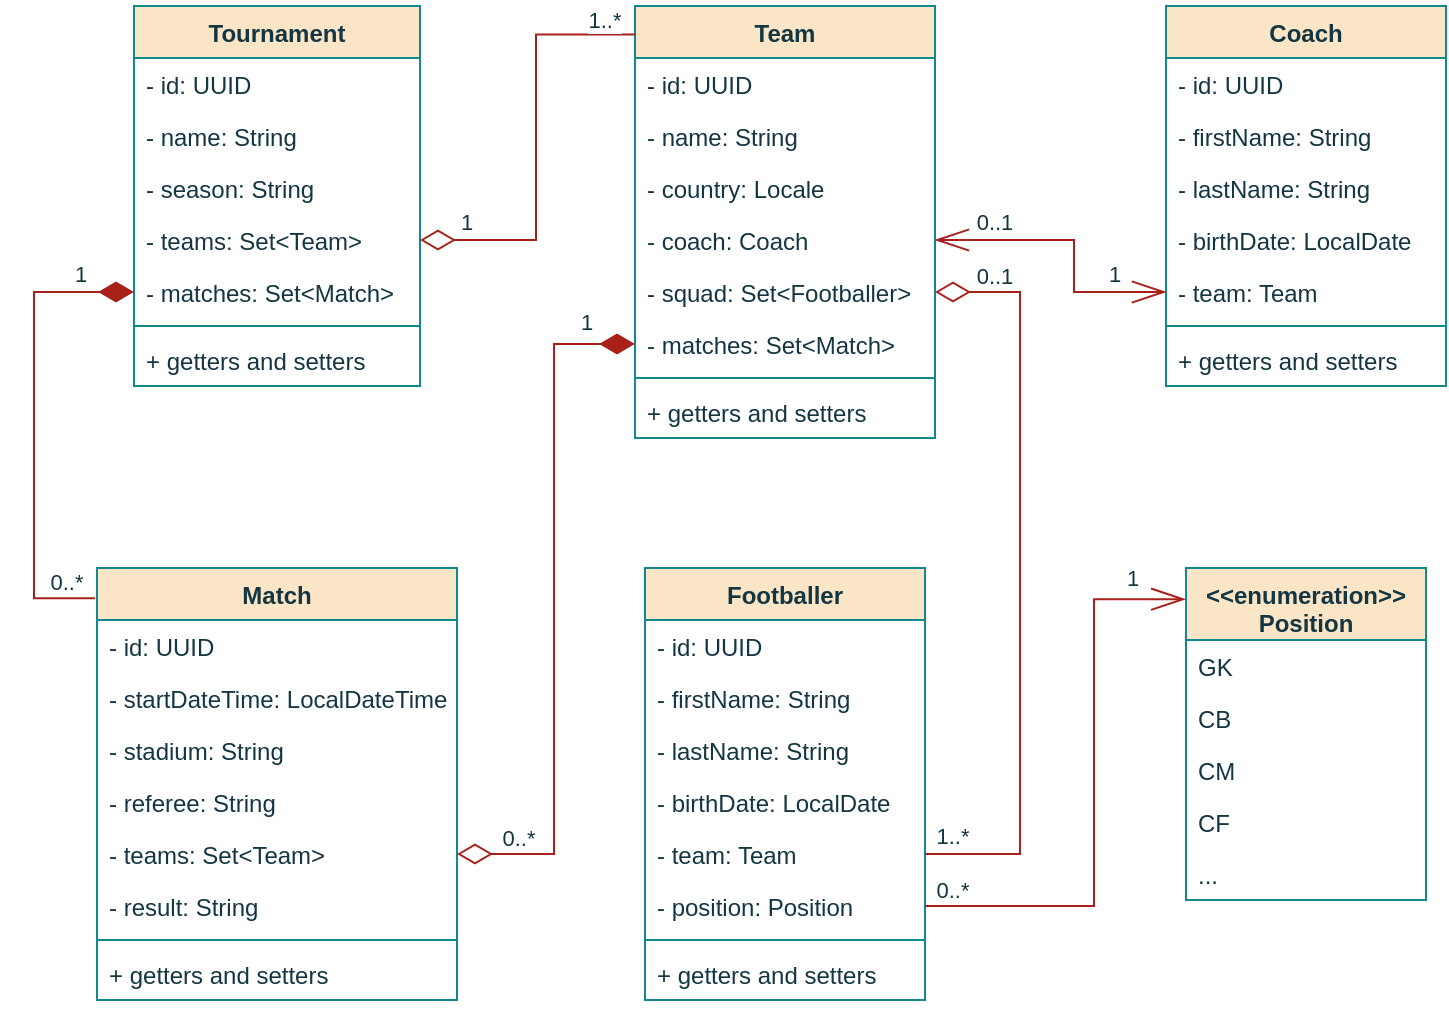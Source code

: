 <mxfile version="21.3.2" type="device">
  <diagram id="C5RBs43oDa-KdzZeNtuy" name="UML">
    <mxGraphModel dx="1323" dy="848" grid="1" gridSize="10" guides="1" tooltips="1" connect="1" arrows="1" fold="1" page="1" pageScale="1" pageWidth="1169" pageHeight="827" math="0" shadow="0">
      <root>
        <mxCell id="WIyWlLk6GJQsqaUBKTNV-0" />
        <mxCell id="WIyWlLk6GJQsqaUBKTNV-1" parent="WIyWlLk6GJQsqaUBKTNV-0" />
        <mxCell id="XqKQ3SVXF8ymDHzSuZuL-0" value="Tournament" style="swimlane;fontStyle=1;align=center;verticalAlign=top;childLayout=stackLayout;horizontal=1;startSize=26;horizontalStack=0;resizeParent=1;resizeLast=0;collapsible=1;marginBottom=0;rounded=0;shadow=0;strokeWidth=1;labelBackgroundColor=none;fillColor=#FAE5C7;strokeColor=#0F8B8D;fontColor=#143642;" vertex="1" parent="WIyWlLk6GJQsqaUBKTNV-1">
          <mxGeometry x="282" y="165" width="143" height="190" as="geometry">
            <mxRectangle x="220" y="120" width="160" height="26" as="alternateBounds" />
          </mxGeometry>
        </mxCell>
        <mxCell id="XqKQ3SVXF8ymDHzSuZuL-2" value="- id: UUID" style="text;align=left;verticalAlign=top;spacingLeft=4;spacingRight=4;overflow=hidden;rotatable=0;points=[[0,0.5],[1,0.5]];portConstraint=eastwest;rounded=0;labelBackgroundColor=none;fontColor=#143642;" vertex="1" parent="XqKQ3SVXF8ymDHzSuZuL-0">
          <mxGeometry y="26" width="143" height="26" as="geometry" />
        </mxCell>
        <mxCell id="XqKQ3SVXF8ymDHzSuZuL-3" value="- name: String" style="text;align=left;verticalAlign=top;spacingLeft=4;spacingRight=4;overflow=hidden;rotatable=0;points=[[0,0.5],[1,0.5]];portConstraint=eastwest;rounded=0;labelBackgroundColor=none;fontColor=#143642;" vertex="1" parent="XqKQ3SVXF8ymDHzSuZuL-0">
          <mxGeometry y="52" width="143" height="26" as="geometry" />
        </mxCell>
        <mxCell id="XqKQ3SVXF8ymDHzSuZuL-4" value="- season: String" style="text;align=left;verticalAlign=top;spacingLeft=4;spacingRight=4;overflow=hidden;rotatable=0;points=[[0,0.5],[1,0.5]];portConstraint=eastwest;rounded=0;labelBackgroundColor=none;fontColor=#143642;" vertex="1" parent="XqKQ3SVXF8ymDHzSuZuL-0">
          <mxGeometry y="78" width="143" height="26" as="geometry" />
        </mxCell>
        <mxCell id="XqKQ3SVXF8ymDHzSuZuL-15" value="- teams: Set&lt;Team&gt;" style="text;align=left;verticalAlign=top;spacingLeft=4;spacingRight=4;overflow=hidden;rotatable=0;points=[[0,0.5],[1,0.5]];portConstraint=eastwest;rounded=0;labelBackgroundColor=none;fontColor=#143642;" vertex="1" parent="XqKQ3SVXF8ymDHzSuZuL-0">
          <mxGeometry y="104" width="143" height="26" as="geometry" />
        </mxCell>
        <mxCell id="XqKQ3SVXF8ymDHzSuZuL-71" value="- matches: Set&lt;Match&gt;" style="text;align=left;verticalAlign=top;spacingLeft=4;spacingRight=4;overflow=hidden;rotatable=0;points=[[0,0.5],[1,0.5]];portConstraint=eastwest;rounded=0;labelBackgroundColor=none;fontColor=#143642;" vertex="1" parent="XqKQ3SVXF8ymDHzSuZuL-0">
          <mxGeometry y="130" width="143" height="26" as="geometry" />
        </mxCell>
        <mxCell id="XqKQ3SVXF8ymDHzSuZuL-5" value="" style="line;html=1;strokeWidth=1;align=left;verticalAlign=middle;spacingTop=-1;spacingLeft=3;spacingRight=3;rotatable=0;labelPosition=right;points=[];portConstraint=eastwest;rounded=0;labelBackgroundColor=none;fillColor=#FAE5C7;strokeColor=#0F8B8D;fontColor=#143642;" vertex="1" parent="XqKQ3SVXF8ymDHzSuZuL-0">
          <mxGeometry y="156" width="143" height="8" as="geometry" />
        </mxCell>
        <mxCell id="XqKQ3SVXF8ymDHzSuZuL-6" value="+ getters and setters" style="text;align=left;verticalAlign=top;spacingLeft=4;spacingRight=4;overflow=hidden;rotatable=0;points=[[0,0.5],[1,0.5]];portConstraint=eastwest;rounded=0;labelBackgroundColor=none;fontColor=#143642;" vertex="1" parent="XqKQ3SVXF8ymDHzSuZuL-0">
          <mxGeometry y="164" width="143" height="26" as="geometry" />
        </mxCell>
        <mxCell id="XqKQ3SVXF8ymDHzSuZuL-9" value="Team" style="swimlane;fontStyle=1;align=center;verticalAlign=top;childLayout=stackLayout;horizontal=1;startSize=26;horizontalStack=0;resizeParent=1;resizeLast=0;collapsible=1;marginBottom=0;rounded=0;shadow=0;strokeWidth=1;labelBackgroundColor=none;fillColor=#FAE5C7;strokeColor=#0F8B8D;fontColor=#143642;" vertex="1" parent="WIyWlLk6GJQsqaUBKTNV-1">
          <mxGeometry x="532.5" y="165" width="150" height="216" as="geometry">
            <mxRectangle x="220" y="120" width="160" height="26" as="alternateBounds" />
          </mxGeometry>
        </mxCell>
        <mxCell id="XqKQ3SVXF8ymDHzSuZuL-10" value="- id: UUID" style="text;align=left;verticalAlign=top;spacingLeft=4;spacingRight=4;overflow=hidden;rotatable=0;points=[[0,0.5],[1,0.5]];portConstraint=eastwest;rounded=0;labelBackgroundColor=none;fontColor=#143642;" vertex="1" parent="XqKQ3SVXF8ymDHzSuZuL-9">
          <mxGeometry y="26" width="150" height="26" as="geometry" />
        </mxCell>
        <mxCell id="XqKQ3SVXF8ymDHzSuZuL-11" value="- name: String" style="text;align=left;verticalAlign=top;spacingLeft=4;spacingRight=4;overflow=hidden;rotatable=0;points=[[0,0.5],[1,0.5]];portConstraint=eastwest;rounded=0;labelBackgroundColor=none;fontColor=#143642;" vertex="1" parent="XqKQ3SVXF8ymDHzSuZuL-9">
          <mxGeometry y="52" width="150" height="26" as="geometry" />
        </mxCell>
        <mxCell id="XqKQ3SVXF8ymDHzSuZuL-12" value="- country: Locale" style="text;align=left;verticalAlign=top;spacingLeft=4;spacingRight=4;overflow=hidden;rotatable=0;points=[[0,0.5],[1,0.5]];portConstraint=eastwest;rounded=0;labelBackgroundColor=none;fontColor=#143642;" vertex="1" parent="XqKQ3SVXF8ymDHzSuZuL-9">
          <mxGeometry y="78" width="150" height="26" as="geometry" />
        </mxCell>
        <mxCell id="XqKQ3SVXF8ymDHzSuZuL-25" value="- coach: Coach" style="text;align=left;verticalAlign=top;spacingLeft=4;spacingRight=4;overflow=hidden;rotatable=0;points=[[0,0.5],[1,0.5]];portConstraint=eastwest;rounded=0;labelBackgroundColor=none;fontColor=#143642;" vertex="1" parent="XqKQ3SVXF8ymDHzSuZuL-9">
          <mxGeometry y="104" width="150" height="26" as="geometry" />
        </mxCell>
        <mxCell id="XqKQ3SVXF8ymDHzSuZuL-61" value="- squad: Set&lt;Footballer&gt;" style="text;align=left;verticalAlign=top;spacingLeft=4;spacingRight=4;overflow=hidden;rotatable=0;points=[[0,0.5],[1,0.5]];portConstraint=eastwest;rounded=0;labelBackgroundColor=none;fontColor=#143642;" vertex="1" parent="XqKQ3SVXF8ymDHzSuZuL-9">
          <mxGeometry y="130" width="150" height="26" as="geometry" />
        </mxCell>
        <mxCell id="XqKQ3SVXF8ymDHzSuZuL-16" value="- matches: Set&lt;Match&gt;" style="text;align=left;verticalAlign=top;spacingLeft=4;spacingRight=4;overflow=hidden;rotatable=0;points=[[0,0.5],[1,0.5]];portConstraint=eastwest;rounded=0;labelBackgroundColor=none;fontColor=#143642;" vertex="1" parent="XqKQ3SVXF8ymDHzSuZuL-9">
          <mxGeometry y="156" width="150" height="26" as="geometry" />
        </mxCell>
        <mxCell id="XqKQ3SVXF8ymDHzSuZuL-13" value="" style="line;html=1;strokeWidth=1;align=left;verticalAlign=middle;spacingTop=-1;spacingLeft=3;spacingRight=3;rotatable=0;labelPosition=right;points=[];portConstraint=eastwest;rounded=0;labelBackgroundColor=none;fillColor=#FAE5C7;strokeColor=#0F8B8D;fontColor=#143642;" vertex="1" parent="XqKQ3SVXF8ymDHzSuZuL-9">
          <mxGeometry y="182" width="150" height="8" as="geometry" />
        </mxCell>
        <mxCell id="XqKQ3SVXF8ymDHzSuZuL-14" value="+ getters and setters" style="text;align=left;verticalAlign=top;spacingLeft=4;spacingRight=4;overflow=hidden;rotatable=0;points=[[0,0.5],[1,0.5]];portConstraint=eastwest;rounded=0;labelBackgroundColor=none;fontColor=#143642;" vertex="1" parent="XqKQ3SVXF8ymDHzSuZuL-9">
          <mxGeometry y="190" width="150" height="26" as="geometry" />
        </mxCell>
        <mxCell id="XqKQ3SVXF8ymDHzSuZuL-17" value="Coach" style="swimlane;fontStyle=1;align=center;verticalAlign=top;childLayout=stackLayout;horizontal=1;startSize=26;horizontalStack=0;resizeParent=1;resizeLast=0;collapsible=1;marginBottom=0;rounded=0;shadow=0;strokeWidth=1;labelBackgroundColor=none;fillColor=#FAE5C7;strokeColor=#0F8B8D;fontColor=#143642;" vertex="1" parent="WIyWlLk6GJQsqaUBKTNV-1">
          <mxGeometry x="798" y="165" width="140" height="190" as="geometry">
            <mxRectangle x="220" y="120" width="160" height="26" as="alternateBounds" />
          </mxGeometry>
        </mxCell>
        <mxCell id="XqKQ3SVXF8ymDHzSuZuL-18" value="- id: UUID" style="text;align=left;verticalAlign=top;spacingLeft=4;spacingRight=4;overflow=hidden;rotatable=0;points=[[0,0.5],[1,0.5]];portConstraint=eastwest;rounded=0;labelBackgroundColor=none;fontColor=#143642;" vertex="1" parent="XqKQ3SVXF8ymDHzSuZuL-17">
          <mxGeometry y="26" width="140" height="26" as="geometry" />
        </mxCell>
        <mxCell id="XqKQ3SVXF8ymDHzSuZuL-19" value="- firstName: String" style="text;align=left;verticalAlign=top;spacingLeft=4;spacingRight=4;overflow=hidden;rotatable=0;points=[[0,0.5],[1,0.5]];portConstraint=eastwest;rounded=0;labelBackgroundColor=none;fontColor=#143642;" vertex="1" parent="XqKQ3SVXF8ymDHzSuZuL-17">
          <mxGeometry y="52" width="140" height="26" as="geometry" />
        </mxCell>
        <mxCell id="XqKQ3SVXF8ymDHzSuZuL-20" value="- lastName: String" style="text;align=left;verticalAlign=top;spacingLeft=4;spacingRight=4;overflow=hidden;rotatable=0;points=[[0,0.5],[1,0.5]];portConstraint=eastwest;rounded=0;labelBackgroundColor=none;fontColor=#143642;" vertex="1" parent="XqKQ3SVXF8ymDHzSuZuL-17">
          <mxGeometry y="78" width="140" height="26" as="geometry" />
        </mxCell>
        <mxCell id="XqKQ3SVXF8ymDHzSuZuL-21" value="- birthDate: LocalDate" style="text;align=left;verticalAlign=top;spacingLeft=4;spacingRight=4;overflow=hidden;rotatable=0;points=[[0,0.5],[1,0.5]];portConstraint=eastwest;rounded=0;labelBackgroundColor=none;fontColor=#143642;" vertex="1" parent="XqKQ3SVXF8ymDHzSuZuL-17">
          <mxGeometry y="104" width="140" height="26" as="geometry" />
        </mxCell>
        <mxCell id="XqKQ3SVXF8ymDHzSuZuL-24" value="- team: Team" style="text;align=left;verticalAlign=top;spacingLeft=4;spacingRight=4;overflow=hidden;rotatable=0;points=[[0,0.5],[1,0.5]];portConstraint=eastwest;rounded=0;labelBackgroundColor=none;fontColor=#143642;" vertex="1" parent="XqKQ3SVXF8ymDHzSuZuL-17">
          <mxGeometry y="130" width="140" height="26" as="geometry" />
        </mxCell>
        <mxCell id="XqKQ3SVXF8ymDHzSuZuL-22" value="" style="line;html=1;strokeWidth=1;align=left;verticalAlign=middle;spacingTop=-1;spacingLeft=3;spacingRight=3;rotatable=0;labelPosition=right;points=[];portConstraint=eastwest;rounded=0;labelBackgroundColor=none;fillColor=#FAE5C7;strokeColor=#0F8B8D;fontColor=#143642;" vertex="1" parent="XqKQ3SVXF8ymDHzSuZuL-17">
          <mxGeometry y="156" width="140" height="8" as="geometry" />
        </mxCell>
        <mxCell id="XqKQ3SVXF8ymDHzSuZuL-23" value="+ getters and setters" style="text;align=left;verticalAlign=top;spacingLeft=4;spacingRight=4;overflow=hidden;rotatable=0;points=[[0,0.5],[1,0.5]];portConstraint=eastwest;rounded=0;labelBackgroundColor=none;fontColor=#143642;" vertex="1" parent="XqKQ3SVXF8ymDHzSuZuL-17">
          <mxGeometry y="164" width="140" height="26" as="geometry" />
        </mxCell>
        <mxCell id="XqKQ3SVXF8ymDHzSuZuL-26" value="Footballer" style="swimlane;fontStyle=1;align=center;verticalAlign=top;childLayout=stackLayout;horizontal=1;startSize=26;horizontalStack=0;resizeParent=1;resizeLast=0;collapsible=1;marginBottom=0;rounded=0;shadow=0;strokeWidth=1;labelBackgroundColor=none;fillColor=#FAE5C7;strokeColor=#0F8B8D;fontColor=#143642;" vertex="1" parent="WIyWlLk6GJQsqaUBKTNV-1">
          <mxGeometry x="537.5" y="446" width="140" height="216" as="geometry">
            <mxRectangle x="220" y="120" width="160" height="26" as="alternateBounds" />
          </mxGeometry>
        </mxCell>
        <mxCell id="XqKQ3SVXF8ymDHzSuZuL-27" value="- id: UUID" style="text;align=left;verticalAlign=top;spacingLeft=4;spacingRight=4;overflow=hidden;rotatable=0;points=[[0,0.5],[1,0.5]];portConstraint=eastwest;rounded=0;labelBackgroundColor=none;fontColor=#143642;" vertex="1" parent="XqKQ3SVXF8ymDHzSuZuL-26">
          <mxGeometry y="26" width="140" height="26" as="geometry" />
        </mxCell>
        <mxCell id="XqKQ3SVXF8ymDHzSuZuL-28" value="- firstName: String" style="text;align=left;verticalAlign=top;spacingLeft=4;spacingRight=4;overflow=hidden;rotatable=0;points=[[0,0.5],[1,0.5]];portConstraint=eastwest;rounded=0;labelBackgroundColor=none;fontColor=#143642;" vertex="1" parent="XqKQ3SVXF8ymDHzSuZuL-26">
          <mxGeometry y="52" width="140" height="26" as="geometry" />
        </mxCell>
        <mxCell id="XqKQ3SVXF8ymDHzSuZuL-29" value="- lastName: String" style="text;align=left;verticalAlign=top;spacingLeft=4;spacingRight=4;overflow=hidden;rotatable=0;points=[[0,0.5],[1,0.5]];portConstraint=eastwest;rounded=0;labelBackgroundColor=none;fontColor=#143642;" vertex="1" parent="XqKQ3SVXF8ymDHzSuZuL-26">
          <mxGeometry y="78" width="140" height="26" as="geometry" />
        </mxCell>
        <mxCell id="XqKQ3SVXF8ymDHzSuZuL-30" value="- birthDate: LocalDate" style="text;align=left;verticalAlign=top;spacingLeft=4;spacingRight=4;overflow=hidden;rotatable=0;points=[[0,0.5],[1,0.5]];portConstraint=eastwest;rounded=0;labelBackgroundColor=none;fontColor=#143642;" vertex="1" parent="XqKQ3SVXF8ymDHzSuZuL-26">
          <mxGeometry y="104" width="140" height="26" as="geometry" />
        </mxCell>
        <mxCell id="XqKQ3SVXF8ymDHzSuZuL-31" value="- team: Team" style="text;align=left;verticalAlign=top;spacingLeft=4;spacingRight=4;overflow=hidden;rotatable=0;points=[[0,0.5],[1,0.5]];portConstraint=eastwest;rounded=0;labelBackgroundColor=none;fontColor=#143642;" vertex="1" parent="XqKQ3SVXF8ymDHzSuZuL-26">
          <mxGeometry y="130" width="140" height="26" as="geometry" />
        </mxCell>
        <mxCell id="XqKQ3SVXF8ymDHzSuZuL-34" value="- position: Position" style="text;align=left;verticalAlign=top;spacingLeft=4;spacingRight=4;overflow=hidden;rotatable=0;points=[[0,0.5],[1,0.5]];portConstraint=eastwest;rounded=0;labelBackgroundColor=none;fontColor=#143642;" vertex="1" parent="XqKQ3SVXF8ymDHzSuZuL-26">
          <mxGeometry y="156" width="140" height="26" as="geometry" />
        </mxCell>
        <mxCell id="XqKQ3SVXF8ymDHzSuZuL-32" value="" style="line;html=1;strokeWidth=1;align=left;verticalAlign=middle;spacingTop=-1;spacingLeft=3;spacingRight=3;rotatable=0;labelPosition=right;points=[];portConstraint=eastwest;rounded=0;labelBackgroundColor=none;fillColor=#FAE5C7;strokeColor=#0F8B8D;fontColor=#143642;" vertex="1" parent="XqKQ3SVXF8ymDHzSuZuL-26">
          <mxGeometry y="182" width="140" height="8" as="geometry" />
        </mxCell>
        <mxCell id="XqKQ3SVXF8ymDHzSuZuL-33" value="+ getters and setters" style="text;align=left;verticalAlign=top;spacingLeft=4;spacingRight=4;overflow=hidden;rotatable=0;points=[[0,0.5],[1,0.5]];portConstraint=eastwest;rounded=0;labelBackgroundColor=none;fontColor=#143642;" vertex="1" parent="XqKQ3SVXF8ymDHzSuZuL-26">
          <mxGeometry y="190" width="140" height="26" as="geometry" />
        </mxCell>
        <mxCell id="XqKQ3SVXF8ymDHzSuZuL-35" value="&lt;&lt;enumeration&gt;&gt;&#xa;Position" style="swimlane;fontStyle=1;align=center;verticalAlign=top;childLayout=stackLayout;horizontal=1;startSize=36;horizontalStack=0;resizeParent=1;resizeLast=0;collapsible=1;marginBottom=0;rounded=0;shadow=0;strokeWidth=1;labelBackgroundColor=none;fillColor=#FAE5C7;strokeColor=#0F8B8D;fontColor=#143642;" vertex="1" parent="WIyWlLk6GJQsqaUBKTNV-1">
          <mxGeometry x="808" y="446" width="120" height="166" as="geometry">
            <mxRectangle x="220" y="120" width="160" height="26" as="alternateBounds" />
          </mxGeometry>
        </mxCell>
        <mxCell id="XqKQ3SVXF8ymDHzSuZuL-36" value="GK" style="text;align=left;verticalAlign=top;spacingLeft=4;spacingRight=4;overflow=hidden;rotatable=0;points=[[0,0.5],[1,0.5]];portConstraint=eastwest;rounded=0;labelBackgroundColor=none;fontColor=#143642;" vertex="1" parent="XqKQ3SVXF8ymDHzSuZuL-35">
          <mxGeometry y="36" width="120" height="26" as="geometry" />
        </mxCell>
        <mxCell id="XqKQ3SVXF8ymDHzSuZuL-44" value="CB" style="text;align=left;verticalAlign=top;spacingLeft=4;spacingRight=4;overflow=hidden;rotatable=0;points=[[0,0.5],[1,0.5]];portConstraint=eastwest;rounded=0;labelBackgroundColor=none;fontColor=#143642;" vertex="1" parent="XqKQ3SVXF8ymDHzSuZuL-35">
          <mxGeometry y="62" width="120" height="26" as="geometry" />
        </mxCell>
        <mxCell id="XqKQ3SVXF8ymDHzSuZuL-45" value="CM" style="text;align=left;verticalAlign=top;spacingLeft=4;spacingRight=4;overflow=hidden;rotatable=0;points=[[0,0.5],[1,0.5]];portConstraint=eastwest;rounded=0;labelBackgroundColor=none;fontColor=#143642;" vertex="1" parent="XqKQ3SVXF8ymDHzSuZuL-35">
          <mxGeometry y="88" width="120" height="26" as="geometry" />
        </mxCell>
        <mxCell id="XqKQ3SVXF8ymDHzSuZuL-46" value="CF" style="text;align=left;verticalAlign=top;spacingLeft=4;spacingRight=4;overflow=hidden;rotatable=0;points=[[0,0.5],[1,0.5]];portConstraint=eastwest;rounded=0;labelBackgroundColor=none;fontColor=#143642;" vertex="1" parent="XqKQ3SVXF8ymDHzSuZuL-35">
          <mxGeometry y="114" width="120" height="26" as="geometry" />
        </mxCell>
        <mxCell id="XqKQ3SVXF8ymDHzSuZuL-47" value="..." style="text;align=left;verticalAlign=top;spacingLeft=4;spacingRight=4;overflow=hidden;rotatable=0;points=[[0,0.5],[1,0.5]];portConstraint=eastwest;rounded=0;labelBackgroundColor=none;fontColor=#143642;" vertex="1" parent="XqKQ3SVXF8ymDHzSuZuL-35">
          <mxGeometry y="140" width="120" height="26" as="geometry" />
        </mxCell>
        <mxCell id="XqKQ3SVXF8ymDHzSuZuL-48" value="Match" style="swimlane;fontStyle=1;align=center;verticalAlign=top;childLayout=stackLayout;horizontal=1;startSize=26;horizontalStack=0;resizeParent=1;resizeLast=0;collapsible=1;marginBottom=0;rounded=0;shadow=0;strokeWidth=1;labelBackgroundColor=none;fillColor=#FAE5C7;strokeColor=#0F8B8D;fontColor=#143642;" vertex="1" parent="WIyWlLk6GJQsqaUBKTNV-1">
          <mxGeometry x="263.5" y="446" width="180" height="216" as="geometry">
            <mxRectangle x="220" y="120" width="160" height="26" as="alternateBounds" />
          </mxGeometry>
        </mxCell>
        <mxCell id="XqKQ3SVXF8ymDHzSuZuL-49" value="- id: UUID" style="text;align=left;verticalAlign=top;spacingLeft=4;spacingRight=4;overflow=hidden;rotatable=0;points=[[0,0.5],[1,0.5]];portConstraint=eastwest;rounded=0;labelBackgroundColor=none;fontColor=#143642;" vertex="1" parent="XqKQ3SVXF8ymDHzSuZuL-48">
          <mxGeometry y="26" width="180" height="26" as="geometry" />
        </mxCell>
        <mxCell id="XqKQ3SVXF8ymDHzSuZuL-52" value="- startDateTime: LocalDateTime" style="text;align=left;verticalAlign=top;spacingLeft=4;spacingRight=4;overflow=hidden;rotatable=0;points=[[0,0.5],[1,0.5]];portConstraint=eastwest;rounded=0;labelBackgroundColor=none;fontColor=#143642;" vertex="1" parent="XqKQ3SVXF8ymDHzSuZuL-48">
          <mxGeometry y="52" width="180" height="26" as="geometry" />
        </mxCell>
        <mxCell id="XqKQ3SVXF8ymDHzSuZuL-50" value="- stadium: String" style="text;align=left;verticalAlign=top;spacingLeft=4;spacingRight=4;overflow=hidden;rotatable=0;points=[[0,0.5],[1,0.5]];portConstraint=eastwest;rounded=0;labelBackgroundColor=none;fontColor=#143642;" vertex="1" parent="XqKQ3SVXF8ymDHzSuZuL-48">
          <mxGeometry y="78" width="180" height="26" as="geometry" />
        </mxCell>
        <mxCell id="XqKQ3SVXF8ymDHzSuZuL-51" value="- referee: String" style="text;align=left;verticalAlign=top;spacingLeft=4;spacingRight=4;overflow=hidden;rotatable=0;points=[[0,0.5],[1,0.5]];portConstraint=eastwest;rounded=0;labelBackgroundColor=none;fontColor=#143642;" vertex="1" parent="XqKQ3SVXF8ymDHzSuZuL-48">
          <mxGeometry y="104" width="180" height="26" as="geometry" />
        </mxCell>
        <mxCell id="XqKQ3SVXF8ymDHzSuZuL-57" value="- teams: Set&lt;Team&gt;" style="text;align=left;verticalAlign=top;spacingLeft=4;spacingRight=4;overflow=hidden;rotatable=0;points=[[0,0.5],[1,0.5]];portConstraint=eastwest;rounded=0;labelBackgroundColor=none;fontColor=#143642;" vertex="1" parent="XqKQ3SVXF8ymDHzSuZuL-48">
          <mxGeometry y="130" width="180" height="26" as="geometry" />
        </mxCell>
        <mxCell id="XqKQ3SVXF8ymDHzSuZuL-53" value="- result: String" style="text;align=left;verticalAlign=top;spacingLeft=4;spacingRight=4;overflow=hidden;rotatable=0;points=[[0,0.5],[1,0.5]];portConstraint=eastwest;rounded=0;labelBackgroundColor=none;fontColor=#143642;" vertex="1" parent="XqKQ3SVXF8ymDHzSuZuL-48">
          <mxGeometry y="156" width="180" height="26" as="geometry" />
        </mxCell>
        <mxCell id="XqKQ3SVXF8ymDHzSuZuL-55" value="" style="line;html=1;strokeWidth=1;align=left;verticalAlign=middle;spacingTop=-1;spacingLeft=3;spacingRight=3;rotatable=0;labelPosition=right;points=[];portConstraint=eastwest;rounded=0;labelBackgroundColor=none;fillColor=#FAE5C7;strokeColor=#0F8B8D;fontColor=#143642;" vertex="1" parent="XqKQ3SVXF8ymDHzSuZuL-48">
          <mxGeometry y="182" width="180" height="8" as="geometry" />
        </mxCell>
        <mxCell id="XqKQ3SVXF8ymDHzSuZuL-56" value="+ getters and setters" style="text;align=left;verticalAlign=top;spacingLeft=4;spacingRight=4;overflow=hidden;rotatable=0;points=[[0,0.5],[1,0.5]];portConstraint=eastwest;rounded=0;labelBackgroundColor=none;fontColor=#143642;" vertex="1" parent="XqKQ3SVXF8ymDHzSuZuL-48">
          <mxGeometry y="190" width="180" height="26" as="geometry" />
        </mxCell>
        <mxCell id="XqKQ3SVXF8ymDHzSuZuL-58" value="" style="endArrow=diamondThin;endFill=0;endSize=15;html=1;rounded=0;fontFamily=Helvetica;fontSize=12;fontColor=default;startSize=15;edgeStyle=orthogonalEdgeStyle;entryX=1;entryY=0.5;entryDx=0;entryDy=0;labelBackgroundColor=none;strokeColor=#A8201A;exitX=0.001;exitY=0.066;exitDx=0;exitDy=0;exitPerimeter=0;" edge="1" parent="WIyWlLk6GJQsqaUBKTNV-1" source="XqKQ3SVXF8ymDHzSuZuL-9" target="XqKQ3SVXF8ymDHzSuZuL-15">
          <mxGeometry width="160" relative="1" as="geometry">
            <mxPoint x="522.5" y="185" as="sourcePoint" />
            <mxPoint x="452.5" y="316" as="targetPoint" />
            <Array as="points">
              <mxPoint x="483" y="179" />
              <mxPoint x="483" y="282" />
            </Array>
          </mxGeometry>
        </mxCell>
        <mxCell id="XqKQ3SVXF8ymDHzSuZuL-59" value="1..*" style="edgeLabel;html=1;align=center;verticalAlign=middle;resizable=0;points=[];fontColor=#143642;" vertex="1" connectable="0" parent="XqKQ3SVXF8ymDHzSuZuL-58">
          <mxGeometry x="-0.857" y="-5" relative="1" as="geometry">
            <mxPoint x="-1" y="-3" as="offset" />
          </mxGeometry>
        </mxCell>
        <mxCell id="XqKQ3SVXF8ymDHzSuZuL-60" value="1" style="edgeLabel;html=1;align=center;verticalAlign=middle;resizable=0;points=[];fontColor=#143642;" vertex="1" connectable="0" parent="XqKQ3SVXF8ymDHzSuZuL-58">
          <mxGeometry x="0.627" y="-3" relative="1" as="geometry">
            <mxPoint x="-17" y="-6" as="offset" />
          </mxGeometry>
        </mxCell>
        <mxCell id="XqKQ3SVXF8ymDHzSuZuL-68" value="" style="endArrow=openThin;endFill=0;endSize=15;html=1;rounded=0;fontFamily=Helvetica;fontSize=12;fontColor=default;startSize=15;edgeStyle=orthogonalEdgeStyle;entryX=1;entryY=0.5;entryDx=0;entryDy=0;labelBackgroundColor=none;strokeColor=#A8201A;startArrow=openThin;startFill=0;exitX=0;exitY=0.5;exitDx=0;exitDy=0;" edge="1" parent="WIyWlLk6GJQsqaUBKTNV-1" source="XqKQ3SVXF8ymDHzSuZuL-24" target="XqKQ3SVXF8ymDHzSuZuL-25">
          <mxGeometry width="160" relative="1" as="geometry">
            <mxPoint x="840" y="85" as="sourcePoint" />
            <mxPoint x="732" y="285.94" as="targetPoint" />
            <Array as="points">
              <mxPoint x="752" y="308" />
              <mxPoint x="752" y="282" />
            </Array>
          </mxGeometry>
        </mxCell>
        <mxCell id="XqKQ3SVXF8ymDHzSuZuL-69" value="1" style="edgeLabel;html=1;align=center;verticalAlign=middle;resizable=0;points=[];fontColor=#143642;" vertex="1" connectable="0" parent="XqKQ3SVXF8ymDHzSuZuL-68">
          <mxGeometry x="-0.857" y="-5" relative="1" as="geometry">
            <mxPoint x="-16" y="-4" as="offset" />
          </mxGeometry>
        </mxCell>
        <mxCell id="XqKQ3SVXF8ymDHzSuZuL-70" value="0..1" style="edgeLabel;html=1;align=center;verticalAlign=middle;resizable=0;points=[];fontColor=#143642;" vertex="1" connectable="0" parent="XqKQ3SVXF8ymDHzSuZuL-68">
          <mxGeometry x="0.627" y="-3" relative="1" as="geometry">
            <mxPoint x="3" y="-6" as="offset" />
          </mxGeometry>
        </mxCell>
        <mxCell id="XqKQ3SVXF8ymDHzSuZuL-72" value="" style="endArrow=diamondThin;endFill=1;endSize=15;html=1;rounded=0;fontFamily=Helvetica;fontSize=12;fontColor=default;startSize=15;edgeStyle=orthogonalEdgeStyle;exitX=-0.005;exitY=0.07;exitDx=0;exitDy=0;labelBackgroundColor=none;strokeColor=#A8201A;entryX=0;entryY=0.5;entryDx=0;entryDy=0;exitPerimeter=0;" edge="1" parent="WIyWlLk6GJQsqaUBKTNV-1" source="XqKQ3SVXF8ymDHzSuZuL-48" target="XqKQ3SVXF8ymDHzSuZuL-71">
          <mxGeometry width="160" relative="1" as="geometry">
            <mxPoint x="218" y="508" as="sourcePoint" />
            <mxPoint x="242" y="395" as="targetPoint" />
            <Array as="points">
              <mxPoint x="232" y="461" />
              <mxPoint x="232" y="308" />
            </Array>
          </mxGeometry>
        </mxCell>
        <mxCell id="XqKQ3SVXF8ymDHzSuZuL-73" value="1" style="edgeLabel;html=1;align=center;verticalAlign=middle;resizable=0;points=[];fontColor=#143642;" vertex="1" connectable="0" parent="XqKQ3SVXF8ymDHzSuZuL-72">
          <mxGeometry x="0.664" y="2" relative="1" as="geometry">
            <mxPoint x="12" y="-7" as="offset" />
          </mxGeometry>
        </mxCell>
        <mxCell id="XqKQ3SVXF8ymDHzSuZuL-74" value="0..*" style="edgeLabel;html=1;align=center;verticalAlign=middle;resizable=0;points=[];fontColor=#143642;" vertex="1" connectable="0" parent="XqKQ3SVXF8ymDHzSuZuL-72">
          <mxGeometry x="-0.897" relative="1" as="geometry">
            <mxPoint x="-3" y="-8" as="offset" />
          </mxGeometry>
        </mxCell>
        <mxCell id="XqKQ3SVXF8ymDHzSuZuL-75" value="" style="endArrow=diamondThin;endFill=0;endSize=15;html=1;rounded=0;fontFamily=Helvetica;fontSize=12;fontColor=default;startSize=15;edgeStyle=orthogonalEdgeStyle;entryX=1;entryY=0.5;entryDx=0;entryDy=0;labelBackgroundColor=none;strokeColor=#A8201A;startArrow=diamondThin;startFill=1;exitX=0;exitY=0.5;exitDx=0;exitDy=0;" edge="1" parent="WIyWlLk6GJQsqaUBKTNV-1" source="XqKQ3SVXF8ymDHzSuZuL-16" target="XqKQ3SVXF8ymDHzSuZuL-57">
          <mxGeometry width="160" relative="1" as="geometry">
            <mxPoint x="502" y="335" as="sourcePoint" />
            <mxPoint x="471" y="520" as="targetPoint" />
            <Array as="points">
              <mxPoint x="492" y="334" />
              <mxPoint x="492" y="589" />
            </Array>
          </mxGeometry>
        </mxCell>
        <mxCell id="XqKQ3SVXF8ymDHzSuZuL-76" value="1" style="edgeLabel;html=1;align=center;verticalAlign=middle;resizable=0;points=[];fontColor=#143642;" vertex="1" connectable="0" parent="XqKQ3SVXF8ymDHzSuZuL-75">
          <mxGeometry x="-0.857" y="-5" relative="1" as="geometry">
            <mxPoint y="-6" as="offset" />
          </mxGeometry>
        </mxCell>
        <mxCell id="XqKQ3SVXF8ymDHzSuZuL-77" value="0..*" style="edgeLabel;html=1;align=center;verticalAlign=middle;resizable=0;points=[];fontColor=#143642;" vertex="1" connectable="0" parent="XqKQ3SVXF8ymDHzSuZuL-75">
          <mxGeometry x="0.627" y="-3" relative="1" as="geometry">
            <mxPoint x="-15" y="7" as="offset" />
          </mxGeometry>
        </mxCell>
        <mxCell id="XqKQ3SVXF8ymDHzSuZuL-78" value="" style="endArrow=diamondThin;endFill=0;endSize=15;html=1;rounded=0;fontFamily=Helvetica;fontSize=12;fontColor=default;startSize=15;edgeStyle=orthogonalEdgeStyle;entryX=1;entryY=0.5;entryDx=0;entryDy=0;labelBackgroundColor=none;strokeColor=#A8201A;exitX=1;exitY=0.5;exitDx=0;exitDy=0;" edge="1" parent="WIyWlLk6GJQsqaUBKTNV-1" source="XqKQ3SVXF8ymDHzSuZuL-31" target="XqKQ3SVXF8ymDHzSuZuL-61">
          <mxGeometry width="160" relative="1" as="geometry">
            <mxPoint x="762" y="525" as="sourcePoint" />
            <mxPoint x="812" y="446" as="targetPoint" />
            <Array as="points">
              <mxPoint x="725" y="589" />
              <mxPoint x="725" y="308" />
            </Array>
          </mxGeometry>
        </mxCell>
        <mxCell id="XqKQ3SVXF8ymDHzSuZuL-79" value="1..*" style="edgeLabel;html=1;align=center;verticalAlign=middle;resizable=0;points=[];fontColor=#143642;" vertex="1" connectable="0" parent="XqKQ3SVXF8ymDHzSuZuL-78">
          <mxGeometry x="-0.857" y="-5" relative="1" as="geometry">
            <mxPoint x="-13" y="-14" as="offset" />
          </mxGeometry>
        </mxCell>
        <mxCell id="XqKQ3SVXF8ymDHzSuZuL-80" value="0..1" style="edgeLabel;html=1;align=center;verticalAlign=middle;resizable=0;points=[];fontColor=#143642;" vertex="1" connectable="0" parent="XqKQ3SVXF8ymDHzSuZuL-78">
          <mxGeometry x="0.627" y="-3" relative="1" as="geometry">
            <mxPoint x="-16" y="-35" as="offset" />
          </mxGeometry>
        </mxCell>
        <mxCell id="XqKQ3SVXF8ymDHzSuZuL-81" value="" style="endArrow=openThin;endFill=0;endSize=15;html=1;rounded=0;fontFamily=Helvetica;fontSize=12;fontColor=default;startSize=15;edgeStyle=orthogonalEdgeStyle;labelBackgroundColor=none;strokeColor=#A8201A;startArrow=none;startFill=0;exitX=1;exitY=0.5;exitDx=0;exitDy=0;entryX=-0.003;entryY=0.094;entryDx=0;entryDy=0;entryPerimeter=0;" edge="1" parent="WIyWlLk6GJQsqaUBKTNV-1" source="XqKQ3SVXF8ymDHzSuZuL-34" target="XqKQ3SVXF8ymDHzSuZuL-35">
          <mxGeometry width="160" relative="1" as="geometry">
            <mxPoint x="812" y="525" as="sourcePoint" />
            <mxPoint x="852" y="461" as="targetPoint" />
            <Array as="points">
              <mxPoint x="762" y="615" />
              <mxPoint x="762" y="462" />
            </Array>
          </mxGeometry>
        </mxCell>
        <mxCell id="XqKQ3SVXF8ymDHzSuZuL-82" value="0..*" style="edgeLabel;html=1;align=center;verticalAlign=middle;resizable=0;points=[];fontColor=#143642;" vertex="1" connectable="0" parent="XqKQ3SVXF8ymDHzSuZuL-81">
          <mxGeometry x="-0.857" y="-5" relative="1" as="geometry">
            <mxPoint x="-7" y="-13" as="offset" />
          </mxGeometry>
        </mxCell>
        <mxCell id="XqKQ3SVXF8ymDHzSuZuL-83" value="1" style="edgeLabel;html=1;align=center;verticalAlign=middle;resizable=0;points=[];fontColor=#143642;" vertex="1" connectable="0" parent="XqKQ3SVXF8ymDHzSuZuL-81">
          <mxGeometry x="0.627" y="-3" relative="1" as="geometry">
            <mxPoint x="16" y="-18" as="offset" />
          </mxGeometry>
        </mxCell>
      </root>
    </mxGraphModel>
  </diagram>
</mxfile>
